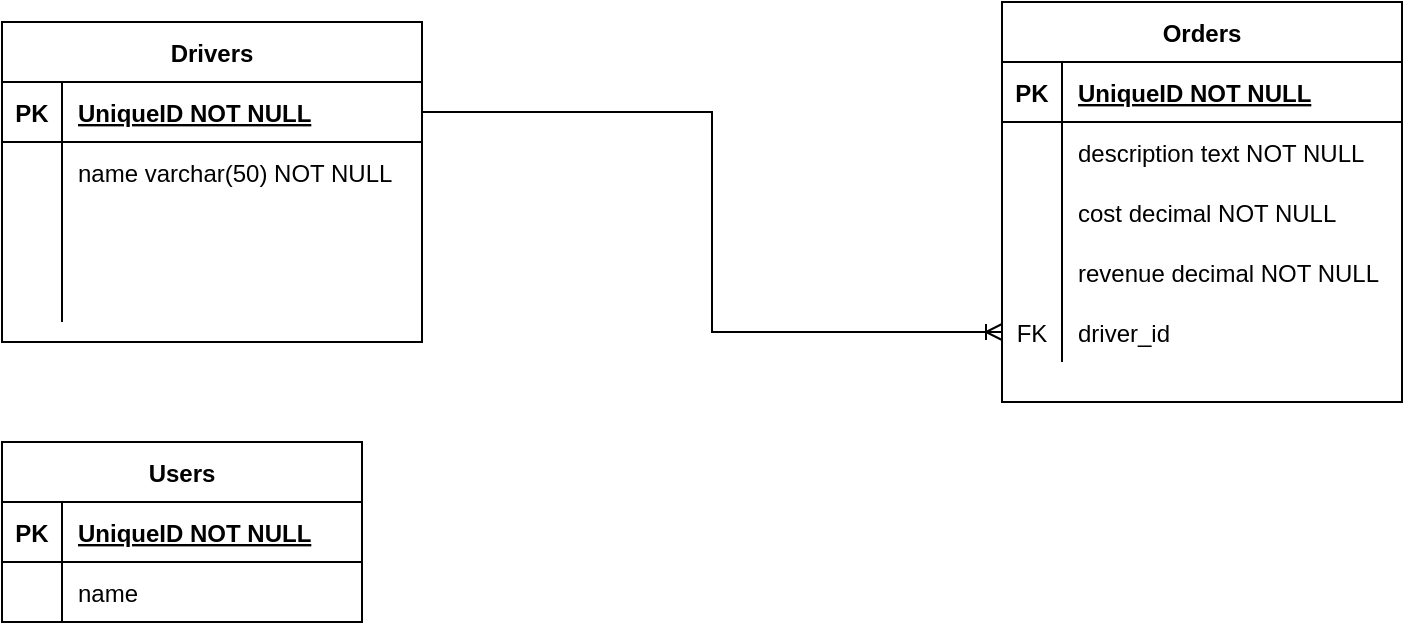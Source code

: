 <mxfile version="15.4.3" type="device"><diagram id="Oed0A0UzFznkDV1Uf2Y0" name="Page-1"><mxGraphModel dx="969" dy="585" grid="0" gridSize="10" guides="1" tooltips="1" connect="1" arrows="1" fold="1" page="1" pageScale="1" pageWidth="850" pageHeight="1100" background="none" math="0" shadow="0"><root><mxCell id="0"/><mxCell id="1" parent="0"/><mxCell id="Bb2U0lWdZ5lHkbVvwMTS-1" value="Drivers" style="shape=table;startSize=30;container=1;collapsible=1;childLayout=tableLayout;fixedRows=1;rowLines=0;fontStyle=1;align=center;resizeLast=1;" vertex="1" parent="1"><mxGeometry x="60" y="60" width="210" height="160" as="geometry"/></mxCell><mxCell id="Bb2U0lWdZ5lHkbVvwMTS-2" value="" style="shape=partialRectangle;collapsible=0;dropTarget=0;pointerEvents=0;fillColor=none;top=0;left=0;bottom=1;right=0;points=[[0,0.5],[1,0.5]];portConstraint=eastwest;" vertex="1" parent="Bb2U0lWdZ5lHkbVvwMTS-1"><mxGeometry y="30" width="210" height="30" as="geometry"/></mxCell><mxCell id="Bb2U0lWdZ5lHkbVvwMTS-3" value="PK" style="shape=partialRectangle;connectable=0;fillColor=none;top=0;left=0;bottom=0;right=0;fontStyle=1;overflow=hidden;" vertex="1" parent="Bb2U0lWdZ5lHkbVvwMTS-2"><mxGeometry width="30" height="30" as="geometry"><mxRectangle width="30" height="30" as="alternateBounds"/></mxGeometry></mxCell><mxCell id="Bb2U0lWdZ5lHkbVvwMTS-4" value="UniqueID NOT NULL" style="shape=partialRectangle;connectable=0;fillColor=none;top=0;left=0;bottom=0;right=0;align=left;spacingLeft=6;fontStyle=5;overflow=hidden;" vertex="1" parent="Bb2U0lWdZ5lHkbVvwMTS-2"><mxGeometry x="30" width="180" height="30" as="geometry"><mxRectangle width="180" height="30" as="alternateBounds"/></mxGeometry></mxCell><mxCell id="Bb2U0lWdZ5lHkbVvwMTS-5" value="" style="shape=partialRectangle;collapsible=0;dropTarget=0;pointerEvents=0;fillColor=none;top=0;left=0;bottom=0;right=0;points=[[0,0.5],[1,0.5]];portConstraint=eastwest;" vertex="1" parent="Bb2U0lWdZ5lHkbVvwMTS-1"><mxGeometry y="60" width="210" height="30" as="geometry"/></mxCell><mxCell id="Bb2U0lWdZ5lHkbVvwMTS-6" value="" style="shape=partialRectangle;connectable=0;fillColor=none;top=0;left=0;bottom=0;right=0;editable=1;overflow=hidden;" vertex="1" parent="Bb2U0lWdZ5lHkbVvwMTS-5"><mxGeometry width="30" height="30" as="geometry"><mxRectangle width="30" height="30" as="alternateBounds"/></mxGeometry></mxCell><mxCell id="Bb2U0lWdZ5lHkbVvwMTS-7" value="name varchar(50) NOT NULL" style="shape=partialRectangle;connectable=0;fillColor=none;top=0;left=0;bottom=0;right=0;align=left;spacingLeft=6;overflow=hidden;" vertex="1" parent="Bb2U0lWdZ5lHkbVvwMTS-5"><mxGeometry x="30" width="180" height="30" as="geometry"><mxRectangle width="180" height="30" as="alternateBounds"/></mxGeometry></mxCell><mxCell id="Bb2U0lWdZ5lHkbVvwMTS-8" value="" style="shape=partialRectangle;collapsible=0;dropTarget=0;pointerEvents=0;fillColor=none;top=0;left=0;bottom=0;right=0;points=[[0,0.5],[1,0.5]];portConstraint=eastwest;" vertex="1" parent="Bb2U0lWdZ5lHkbVvwMTS-1"><mxGeometry y="90" width="210" height="30" as="geometry"/></mxCell><mxCell id="Bb2U0lWdZ5lHkbVvwMTS-9" value="" style="shape=partialRectangle;connectable=0;fillColor=none;top=0;left=0;bottom=0;right=0;editable=1;overflow=hidden;" vertex="1" parent="Bb2U0lWdZ5lHkbVvwMTS-8"><mxGeometry width="30" height="30" as="geometry"><mxRectangle width="30" height="30" as="alternateBounds"/></mxGeometry></mxCell><mxCell id="Bb2U0lWdZ5lHkbVvwMTS-10" value="" style="shape=partialRectangle;connectable=0;fillColor=none;top=0;left=0;bottom=0;right=0;align=left;spacingLeft=6;overflow=hidden;" vertex="1" parent="Bb2U0lWdZ5lHkbVvwMTS-8"><mxGeometry x="30" width="180" height="30" as="geometry"><mxRectangle width="180" height="30" as="alternateBounds"/></mxGeometry></mxCell><mxCell id="Bb2U0lWdZ5lHkbVvwMTS-11" value="" style="shape=partialRectangle;collapsible=0;dropTarget=0;pointerEvents=0;fillColor=none;top=0;left=0;bottom=0;right=0;points=[[0,0.5],[1,0.5]];portConstraint=eastwest;" vertex="1" parent="Bb2U0lWdZ5lHkbVvwMTS-1"><mxGeometry y="120" width="210" height="30" as="geometry"/></mxCell><mxCell id="Bb2U0lWdZ5lHkbVvwMTS-12" value="" style="shape=partialRectangle;connectable=0;fillColor=none;top=0;left=0;bottom=0;right=0;editable=1;overflow=hidden;" vertex="1" parent="Bb2U0lWdZ5lHkbVvwMTS-11"><mxGeometry width="30" height="30" as="geometry"><mxRectangle width="30" height="30" as="alternateBounds"/></mxGeometry></mxCell><mxCell id="Bb2U0lWdZ5lHkbVvwMTS-13" value="" style="shape=partialRectangle;connectable=0;fillColor=none;top=0;left=0;bottom=0;right=0;align=left;spacingLeft=6;overflow=hidden;" vertex="1" parent="Bb2U0lWdZ5lHkbVvwMTS-11"><mxGeometry x="30" width="180" height="30" as="geometry"><mxRectangle width="180" height="30" as="alternateBounds"/></mxGeometry></mxCell><mxCell id="Bb2U0lWdZ5lHkbVvwMTS-14" value="Orders" style="shape=table;startSize=30;container=1;collapsible=1;childLayout=tableLayout;fixedRows=1;rowLines=0;fontStyle=1;align=center;resizeLast=1;" vertex="1" parent="1"><mxGeometry x="560" y="50" width="200" height="200" as="geometry"/></mxCell><mxCell id="Bb2U0lWdZ5lHkbVvwMTS-15" value="" style="shape=partialRectangle;collapsible=0;dropTarget=0;pointerEvents=0;fillColor=none;top=0;left=0;bottom=1;right=0;points=[[0,0.5],[1,0.5]];portConstraint=eastwest;" vertex="1" parent="Bb2U0lWdZ5lHkbVvwMTS-14"><mxGeometry y="30" width="200" height="30" as="geometry"/></mxCell><mxCell id="Bb2U0lWdZ5lHkbVvwMTS-16" value="PK" style="shape=partialRectangle;connectable=0;fillColor=none;top=0;left=0;bottom=0;right=0;fontStyle=1;overflow=hidden;" vertex="1" parent="Bb2U0lWdZ5lHkbVvwMTS-15"><mxGeometry width="30" height="30" as="geometry"><mxRectangle width="30" height="30" as="alternateBounds"/></mxGeometry></mxCell><mxCell id="Bb2U0lWdZ5lHkbVvwMTS-17" value="UniqueID NOT NULL" style="shape=partialRectangle;connectable=0;fillColor=none;top=0;left=0;bottom=0;right=0;align=left;spacingLeft=6;fontStyle=5;overflow=hidden;" vertex="1" parent="Bb2U0lWdZ5lHkbVvwMTS-15"><mxGeometry x="30" width="170" height="30" as="geometry"><mxRectangle width="170" height="30" as="alternateBounds"/></mxGeometry></mxCell><mxCell id="Bb2U0lWdZ5lHkbVvwMTS-18" value="" style="shape=partialRectangle;collapsible=0;dropTarget=0;pointerEvents=0;fillColor=none;top=0;left=0;bottom=0;right=0;points=[[0,0.5],[1,0.5]];portConstraint=eastwest;" vertex="1" parent="Bb2U0lWdZ5lHkbVvwMTS-14"><mxGeometry y="60" width="200" height="30" as="geometry"/></mxCell><mxCell id="Bb2U0lWdZ5lHkbVvwMTS-19" value="" style="shape=partialRectangle;connectable=0;fillColor=none;top=0;left=0;bottom=0;right=0;editable=1;overflow=hidden;" vertex="1" parent="Bb2U0lWdZ5lHkbVvwMTS-18"><mxGeometry width="30" height="30" as="geometry"><mxRectangle width="30" height="30" as="alternateBounds"/></mxGeometry></mxCell><mxCell id="Bb2U0lWdZ5lHkbVvwMTS-20" value="description text NOT NULL" style="shape=partialRectangle;connectable=0;fillColor=none;top=0;left=0;bottom=0;right=0;align=left;spacingLeft=6;overflow=hidden;" vertex="1" parent="Bb2U0lWdZ5lHkbVvwMTS-18"><mxGeometry x="30" width="170" height="30" as="geometry"><mxRectangle width="170" height="30" as="alternateBounds"/></mxGeometry></mxCell><mxCell id="Bb2U0lWdZ5lHkbVvwMTS-21" value="" style="shape=partialRectangle;collapsible=0;dropTarget=0;pointerEvents=0;fillColor=none;top=0;left=0;bottom=0;right=0;points=[[0,0.5],[1,0.5]];portConstraint=eastwest;" vertex="1" parent="Bb2U0lWdZ5lHkbVvwMTS-14"><mxGeometry y="90" width="200" height="30" as="geometry"/></mxCell><mxCell id="Bb2U0lWdZ5lHkbVvwMTS-22" value="" style="shape=partialRectangle;connectable=0;fillColor=none;top=0;left=0;bottom=0;right=0;editable=1;overflow=hidden;" vertex="1" parent="Bb2U0lWdZ5lHkbVvwMTS-21"><mxGeometry width="30" height="30" as="geometry"><mxRectangle width="30" height="30" as="alternateBounds"/></mxGeometry></mxCell><mxCell id="Bb2U0lWdZ5lHkbVvwMTS-23" value="cost decimal NOT NULL" style="shape=partialRectangle;connectable=0;fillColor=none;top=0;left=0;bottom=0;right=0;align=left;spacingLeft=6;overflow=hidden;" vertex="1" parent="Bb2U0lWdZ5lHkbVvwMTS-21"><mxGeometry x="30" width="170" height="30" as="geometry"><mxRectangle width="170" height="30" as="alternateBounds"/></mxGeometry></mxCell><mxCell id="Bb2U0lWdZ5lHkbVvwMTS-24" value="" style="shape=partialRectangle;collapsible=0;dropTarget=0;pointerEvents=0;fillColor=none;top=0;left=0;bottom=0;right=0;points=[[0,0.5],[1,0.5]];portConstraint=eastwest;" vertex="1" parent="Bb2U0lWdZ5lHkbVvwMTS-14"><mxGeometry y="120" width="200" height="30" as="geometry"/></mxCell><mxCell id="Bb2U0lWdZ5lHkbVvwMTS-25" value="" style="shape=partialRectangle;connectable=0;fillColor=none;top=0;left=0;bottom=0;right=0;editable=1;overflow=hidden;" vertex="1" parent="Bb2U0lWdZ5lHkbVvwMTS-24"><mxGeometry width="30" height="30" as="geometry"><mxRectangle width="30" height="30" as="alternateBounds"/></mxGeometry></mxCell><mxCell id="Bb2U0lWdZ5lHkbVvwMTS-26" value="revenue decimal NOT NULL" style="shape=partialRectangle;connectable=0;fillColor=none;top=0;left=0;bottom=0;right=0;align=left;spacingLeft=6;overflow=hidden;" vertex="1" parent="Bb2U0lWdZ5lHkbVvwMTS-24"><mxGeometry x="30" width="170" height="30" as="geometry"><mxRectangle width="170" height="30" as="alternateBounds"/></mxGeometry></mxCell><mxCell id="Bb2U0lWdZ5lHkbVvwMTS-29" value="" style="shape=partialRectangle;collapsible=0;dropTarget=0;pointerEvents=0;fillColor=none;top=0;left=0;bottom=0;right=0;points=[[0,0.5],[1,0.5]];portConstraint=eastwest;" vertex="1" parent="Bb2U0lWdZ5lHkbVvwMTS-14"><mxGeometry y="150" width="200" height="30" as="geometry"/></mxCell><mxCell id="Bb2U0lWdZ5lHkbVvwMTS-30" value="FK" style="shape=partialRectangle;connectable=0;fillColor=none;top=0;left=0;bottom=0;right=0;editable=1;overflow=hidden;" vertex="1" parent="Bb2U0lWdZ5lHkbVvwMTS-29"><mxGeometry width="30" height="30" as="geometry"><mxRectangle width="30" height="30" as="alternateBounds"/></mxGeometry></mxCell><mxCell id="Bb2U0lWdZ5lHkbVvwMTS-31" value="driver_id" style="shape=partialRectangle;connectable=0;fillColor=none;top=0;left=0;bottom=0;right=0;align=left;spacingLeft=6;overflow=hidden;" vertex="1" parent="Bb2U0lWdZ5lHkbVvwMTS-29"><mxGeometry x="30" width="170" height="30" as="geometry"><mxRectangle width="170" height="30" as="alternateBounds"/></mxGeometry></mxCell><mxCell id="Bb2U0lWdZ5lHkbVvwMTS-27" style="edgeStyle=orthogonalEdgeStyle;rounded=0;orthogonalLoop=1;jettySize=auto;html=1;exitX=1;exitY=0.5;exitDx=0;exitDy=0;endArrow=ERoneToMany;endFill=0;" edge="1" parent="1" source="Bb2U0lWdZ5lHkbVvwMTS-2" target="Bb2U0lWdZ5lHkbVvwMTS-29"><mxGeometry relative="1" as="geometry"/></mxCell><mxCell id="Bb2U0lWdZ5lHkbVvwMTS-32" value="Users" style="shape=table;startSize=30;container=1;collapsible=1;childLayout=tableLayout;fixedRows=1;rowLines=0;fontStyle=1;align=center;resizeLast=1;" vertex="1" parent="1"><mxGeometry x="60" y="270" width="180" height="90" as="geometry"/></mxCell><mxCell id="Bb2U0lWdZ5lHkbVvwMTS-33" value="" style="shape=partialRectangle;collapsible=0;dropTarget=0;pointerEvents=0;fillColor=none;top=0;left=0;bottom=1;right=0;points=[[0,0.5],[1,0.5]];portConstraint=eastwest;" vertex="1" parent="Bb2U0lWdZ5lHkbVvwMTS-32"><mxGeometry y="30" width="180" height="30" as="geometry"/></mxCell><mxCell id="Bb2U0lWdZ5lHkbVvwMTS-34" value="PK" style="shape=partialRectangle;connectable=0;fillColor=none;top=0;left=0;bottom=0;right=0;fontStyle=1;overflow=hidden;" vertex="1" parent="Bb2U0lWdZ5lHkbVvwMTS-33"><mxGeometry width="30" height="30" as="geometry"><mxRectangle width="30" height="30" as="alternateBounds"/></mxGeometry></mxCell><mxCell id="Bb2U0lWdZ5lHkbVvwMTS-35" value="UniqueID NOT NULL" style="shape=partialRectangle;connectable=0;fillColor=none;top=0;left=0;bottom=0;right=0;align=left;spacingLeft=6;fontStyle=5;overflow=hidden;" vertex="1" parent="Bb2U0lWdZ5lHkbVvwMTS-33"><mxGeometry x="30" width="150" height="30" as="geometry"><mxRectangle width="150" height="30" as="alternateBounds"/></mxGeometry></mxCell><mxCell id="Bb2U0lWdZ5lHkbVvwMTS-36" value="" style="shape=partialRectangle;collapsible=0;dropTarget=0;pointerEvents=0;fillColor=none;top=0;left=0;bottom=0;right=0;points=[[0,0.5],[1,0.5]];portConstraint=eastwest;" vertex="1" parent="Bb2U0lWdZ5lHkbVvwMTS-32"><mxGeometry y="60" width="180" height="30" as="geometry"/></mxCell><mxCell id="Bb2U0lWdZ5lHkbVvwMTS-37" value="" style="shape=partialRectangle;connectable=0;fillColor=none;top=0;left=0;bottom=0;right=0;editable=1;overflow=hidden;" vertex="1" parent="Bb2U0lWdZ5lHkbVvwMTS-36"><mxGeometry width="30" height="30" as="geometry"><mxRectangle width="30" height="30" as="alternateBounds"/></mxGeometry></mxCell><mxCell id="Bb2U0lWdZ5lHkbVvwMTS-38" value="name" style="shape=partialRectangle;connectable=0;fillColor=none;top=0;left=0;bottom=0;right=0;align=left;spacingLeft=6;overflow=hidden;" vertex="1" parent="Bb2U0lWdZ5lHkbVvwMTS-36"><mxGeometry x="30" width="150" height="30" as="geometry"><mxRectangle width="150" height="30" as="alternateBounds"/></mxGeometry></mxCell></root></mxGraphModel></diagram></mxfile>